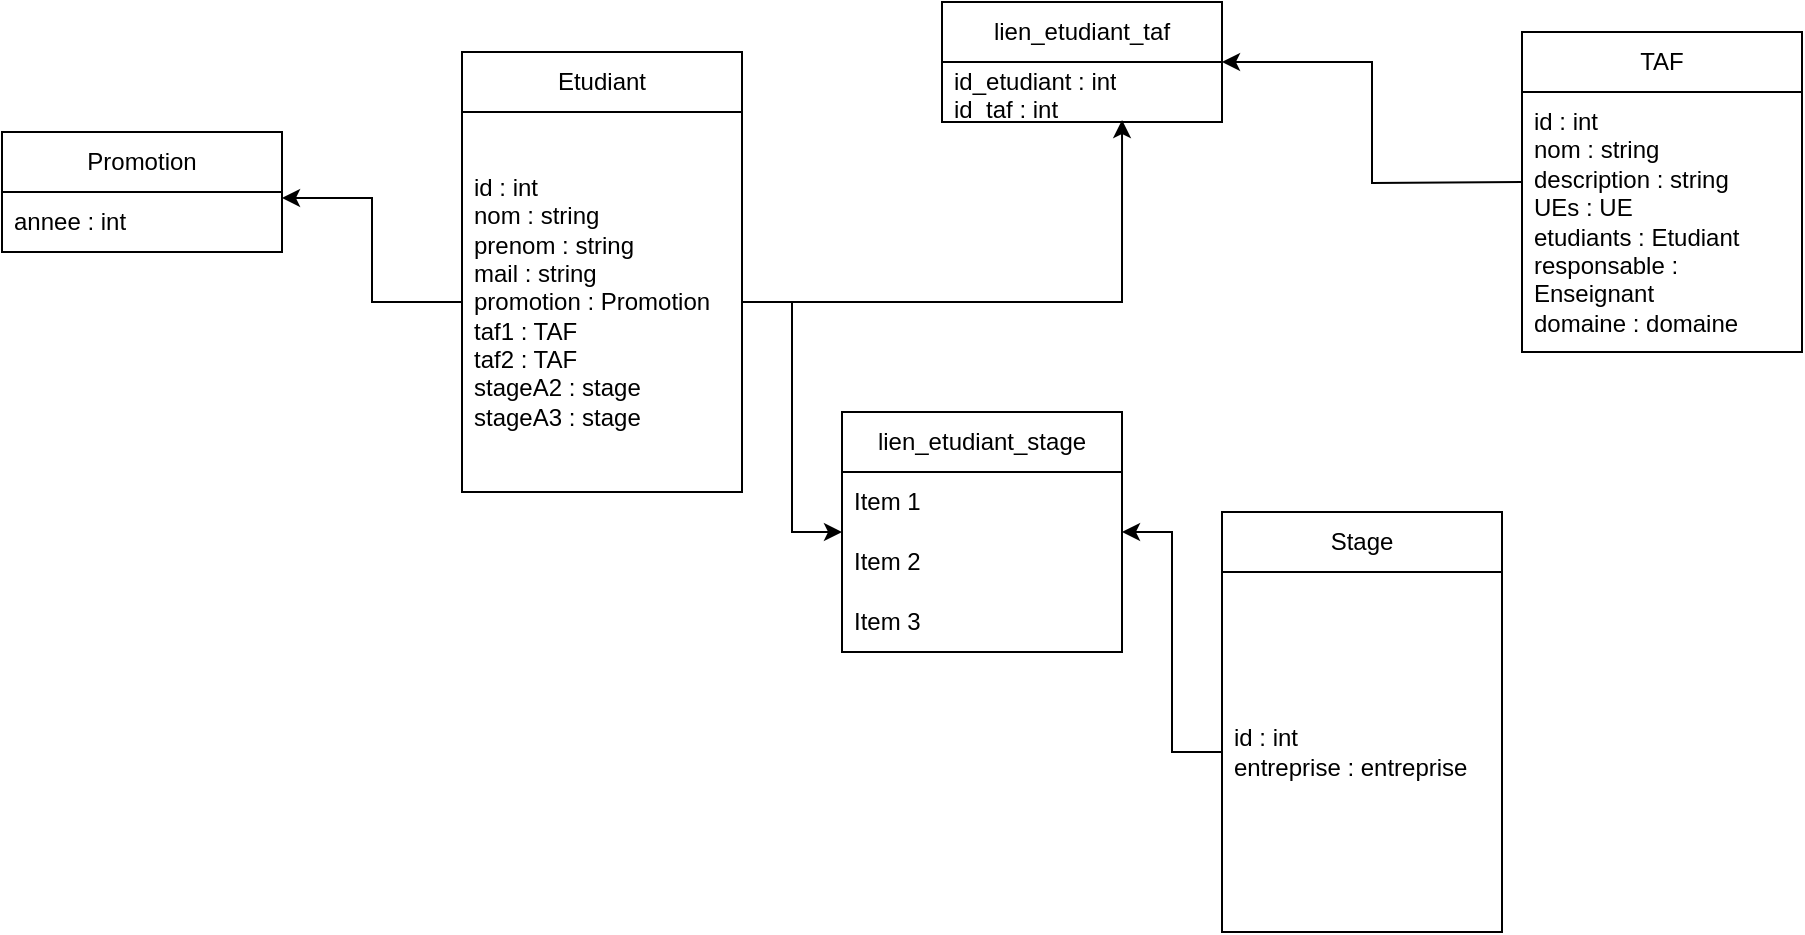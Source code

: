 <mxfile version="20.8.20" type="github">
  <diagram name="Page-1" id="a7904f86-f2b4-8e86-fa97-74104820619b">
    <mxGraphModel dx="1434" dy="756" grid="1" gridSize="10" guides="1" tooltips="1" connect="1" arrows="1" fold="1" page="1" pageScale="1" pageWidth="1100" pageHeight="850" background="none" math="0" shadow="0">
      <root>
        <mxCell id="0" />
        <mxCell id="1" parent="0" />
        <mxCell id="8qXv4J2yHKkorjMLx8Wc-1" value="Etudiant" style="swimlane;fontStyle=0;childLayout=stackLayout;horizontal=1;startSize=30;horizontalStack=0;resizeParent=1;resizeParentMax=0;resizeLast=0;collapsible=1;marginBottom=0;whiteSpace=wrap;html=1;" vertex="1" parent="1">
          <mxGeometry x="270" y="30" width="140" height="220" as="geometry" />
        </mxCell>
        <mxCell id="8qXv4J2yHKkorjMLx8Wc-2" value="id : int&lt;br&gt;nom : string&lt;br&gt;prenom : string&lt;br&gt;mail : string&lt;br&gt;promotion : Promotion&lt;br&gt;taf1 : TAF&lt;br&gt;taf2 : TAF&lt;br&gt;stageA2 : stage&lt;br&gt;stageA3 : stage" style="text;strokeColor=none;fillColor=none;align=left;verticalAlign=middle;spacingLeft=4;spacingRight=4;overflow=hidden;points=[[0,0.5],[1,0.5]];portConstraint=eastwest;rotatable=0;whiteSpace=wrap;html=1;" vertex="1" parent="8qXv4J2yHKkorjMLx8Wc-1">
          <mxGeometry y="30" width="140" height="190" as="geometry" />
        </mxCell>
        <mxCell id="8qXv4J2yHKkorjMLx8Wc-5" value="Promotion" style="swimlane;fontStyle=0;childLayout=stackLayout;horizontal=1;startSize=30;horizontalStack=0;resizeParent=1;resizeParentMax=0;resizeLast=0;collapsible=1;marginBottom=0;whiteSpace=wrap;html=1;" vertex="1" parent="1">
          <mxGeometry x="40" y="70" width="140" height="60" as="geometry" />
        </mxCell>
        <mxCell id="8qXv4J2yHKkorjMLx8Wc-6" value="annee : int" style="text;strokeColor=none;fillColor=none;align=left;verticalAlign=middle;spacingLeft=4;spacingRight=4;overflow=hidden;points=[[0,0.5],[1,0.5]];portConstraint=eastwest;rotatable=0;whiteSpace=wrap;html=1;" vertex="1" parent="8qXv4J2yHKkorjMLx8Wc-5">
          <mxGeometry y="30" width="140" height="30" as="geometry" />
        </mxCell>
        <mxCell id="8qXv4J2yHKkorjMLx8Wc-9" style="edgeStyle=orthogonalEdgeStyle;rounded=0;orthogonalLoop=1;jettySize=auto;html=1;entryX=1;entryY=0.1;entryDx=0;entryDy=0;entryPerimeter=0;" edge="1" parent="1" source="8qXv4J2yHKkorjMLx8Wc-2" target="8qXv4J2yHKkorjMLx8Wc-6">
          <mxGeometry relative="1" as="geometry" />
        </mxCell>
        <mxCell id="8qXv4J2yHKkorjMLx8Wc-10" value="TAF" style="swimlane;fontStyle=0;childLayout=stackLayout;horizontal=1;startSize=30;horizontalStack=0;resizeParent=1;resizeParentMax=0;resizeLast=0;collapsible=1;marginBottom=0;whiteSpace=wrap;html=1;" vertex="1" parent="1">
          <mxGeometry x="800" y="20" width="140" height="160" as="geometry" />
        </mxCell>
        <mxCell id="8qXv4J2yHKkorjMLx8Wc-11" value="id : int&lt;br&gt;nom : string&lt;br&gt;description : string&lt;br&gt;UEs : UE&lt;br&gt;etudiants : Etudiant&lt;br&gt;responsable : Enseignant&lt;br&gt;domaine : domaine" style="text;strokeColor=none;fillColor=none;align=left;verticalAlign=middle;spacingLeft=4;spacingRight=4;overflow=hidden;points=[[0,0.5],[1,0.5]];portConstraint=eastwest;rotatable=0;whiteSpace=wrap;html=1;" vertex="1" parent="8qXv4J2yHKkorjMLx8Wc-10">
          <mxGeometry y="30" width="140" height="130" as="geometry" />
        </mxCell>
        <mxCell id="8qXv4J2yHKkorjMLx8Wc-15" value="lien_etudiant_taf" style="swimlane;fontStyle=0;childLayout=stackLayout;horizontal=1;startSize=30;horizontalStack=0;resizeParent=1;resizeParentMax=0;resizeLast=0;collapsible=1;marginBottom=0;whiteSpace=wrap;html=1;" vertex="1" parent="1">
          <mxGeometry x="510" y="5" width="140" height="60" as="geometry" />
        </mxCell>
        <mxCell id="8qXv4J2yHKkorjMLx8Wc-16" value="id_etudiant : int&lt;br&gt;id_taf : int" style="text;strokeColor=none;fillColor=none;align=left;verticalAlign=middle;spacingLeft=4;spacingRight=4;overflow=hidden;points=[[0,0.5],[1,0.5]];portConstraint=eastwest;rotatable=0;whiteSpace=wrap;html=1;" vertex="1" parent="8qXv4J2yHKkorjMLx8Wc-15">
          <mxGeometry y="30" width="140" height="30" as="geometry" />
        </mxCell>
        <mxCell id="8qXv4J2yHKkorjMLx8Wc-20" style="edgeStyle=orthogonalEdgeStyle;rounded=0;orthogonalLoop=1;jettySize=auto;html=1;entryX=0.643;entryY=0.967;entryDx=0;entryDy=0;entryPerimeter=0;" edge="1" parent="1" source="8qXv4J2yHKkorjMLx8Wc-2" target="8qXv4J2yHKkorjMLx8Wc-16">
          <mxGeometry relative="1" as="geometry">
            <mxPoint x="594" y="95" as="targetPoint" />
          </mxGeometry>
        </mxCell>
        <mxCell id="8qXv4J2yHKkorjMLx8Wc-21" style="edgeStyle=orthogonalEdgeStyle;rounded=0;orthogonalLoop=1;jettySize=auto;html=1;entryX=1;entryY=0.5;entryDx=0;entryDy=0;" edge="1" parent="1" target="8qXv4J2yHKkorjMLx8Wc-15">
          <mxGeometry relative="1" as="geometry">
            <mxPoint x="800" y="95" as="sourcePoint" />
            <mxPoint x="650" y="80" as="targetPoint" />
          </mxGeometry>
        </mxCell>
        <mxCell id="8qXv4J2yHKkorjMLx8Wc-22" value="Stage" style="swimlane;fontStyle=0;childLayout=stackLayout;horizontal=1;startSize=30;horizontalStack=0;resizeParent=1;resizeParentMax=0;resizeLast=0;collapsible=1;marginBottom=0;whiteSpace=wrap;html=1;" vertex="1" parent="1">
          <mxGeometry x="650" y="260" width="140" height="210" as="geometry" />
        </mxCell>
        <mxCell id="8qXv4J2yHKkorjMLx8Wc-23" value="id : int&lt;br&gt;entreprise : entreprise&lt;br&gt;" style="text;strokeColor=none;fillColor=none;align=left;verticalAlign=middle;spacingLeft=4;spacingRight=4;overflow=hidden;points=[[0,0.5],[1,0.5]];portConstraint=eastwest;rotatable=0;whiteSpace=wrap;html=1;" vertex="1" parent="8qXv4J2yHKkorjMLx8Wc-22">
          <mxGeometry y="30" width="140" height="180" as="geometry" />
        </mxCell>
        <mxCell id="8qXv4J2yHKkorjMLx8Wc-26" value="lien_etudiant_stage" style="swimlane;fontStyle=0;childLayout=stackLayout;horizontal=1;startSize=30;horizontalStack=0;resizeParent=1;resizeParentMax=0;resizeLast=0;collapsible=1;marginBottom=0;whiteSpace=wrap;html=1;" vertex="1" parent="1">
          <mxGeometry x="460" y="210" width="140" height="120" as="geometry" />
        </mxCell>
        <mxCell id="8qXv4J2yHKkorjMLx8Wc-27" value="Item 1" style="text;strokeColor=none;fillColor=none;align=left;verticalAlign=middle;spacingLeft=4;spacingRight=4;overflow=hidden;points=[[0,0.5],[1,0.5]];portConstraint=eastwest;rotatable=0;whiteSpace=wrap;html=1;" vertex="1" parent="8qXv4J2yHKkorjMLx8Wc-26">
          <mxGeometry y="30" width="140" height="30" as="geometry" />
        </mxCell>
        <mxCell id="8qXv4J2yHKkorjMLx8Wc-28" value="Item 2" style="text;strokeColor=none;fillColor=none;align=left;verticalAlign=middle;spacingLeft=4;spacingRight=4;overflow=hidden;points=[[0,0.5],[1,0.5]];portConstraint=eastwest;rotatable=0;whiteSpace=wrap;html=1;" vertex="1" parent="8qXv4J2yHKkorjMLx8Wc-26">
          <mxGeometry y="60" width="140" height="30" as="geometry" />
        </mxCell>
        <mxCell id="8qXv4J2yHKkorjMLx8Wc-29" value="Item 3" style="text;strokeColor=none;fillColor=none;align=left;verticalAlign=middle;spacingLeft=4;spacingRight=4;overflow=hidden;points=[[0,0.5],[1,0.5]];portConstraint=eastwest;rotatable=0;whiteSpace=wrap;html=1;" vertex="1" parent="8qXv4J2yHKkorjMLx8Wc-26">
          <mxGeometry y="90" width="140" height="30" as="geometry" />
        </mxCell>
        <mxCell id="8qXv4J2yHKkorjMLx8Wc-30" style="edgeStyle=orthogonalEdgeStyle;rounded=0;orthogonalLoop=1;jettySize=auto;html=1;" edge="1" parent="1" source="8qXv4J2yHKkorjMLx8Wc-2" target="8qXv4J2yHKkorjMLx8Wc-26">
          <mxGeometry relative="1" as="geometry" />
        </mxCell>
        <mxCell id="8qXv4J2yHKkorjMLx8Wc-31" style="edgeStyle=orthogonalEdgeStyle;rounded=0;orthogonalLoop=1;jettySize=auto;html=1;" edge="1" parent="1" source="8qXv4J2yHKkorjMLx8Wc-23" target="8qXv4J2yHKkorjMLx8Wc-26">
          <mxGeometry relative="1" as="geometry" />
        </mxCell>
      </root>
    </mxGraphModel>
  </diagram>
</mxfile>

